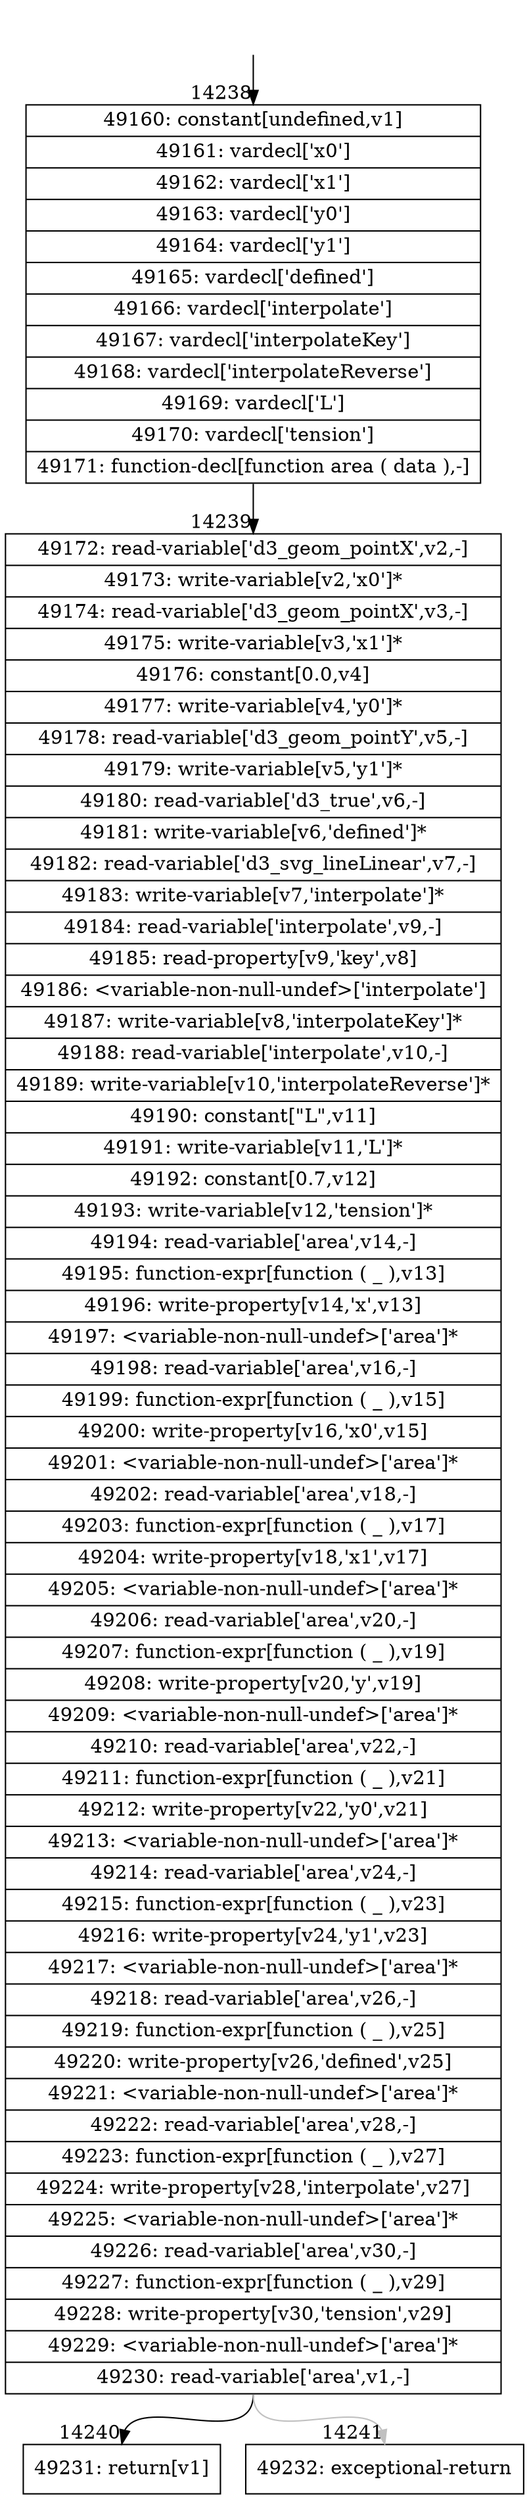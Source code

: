 digraph {
rankdir="TD"
BB_entry1300[shape=none,label=""];
BB_entry1300 -> BB14238 [tailport=s, headport=n, headlabel="    14238"]
BB14238 [shape=record label="{49160: constant[undefined,v1]|49161: vardecl['x0']|49162: vardecl['x1']|49163: vardecl['y0']|49164: vardecl['y1']|49165: vardecl['defined']|49166: vardecl['interpolate']|49167: vardecl['interpolateKey']|49168: vardecl['interpolateReverse']|49169: vardecl['L']|49170: vardecl['tension']|49171: function-decl[function area ( data ),-]}" ] 
BB14238 -> BB14239 [tailport=s, headport=n, headlabel="      14239"]
BB14239 [shape=record label="{49172: read-variable['d3_geom_pointX',v2,-]|49173: write-variable[v2,'x0']*|49174: read-variable['d3_geom_pointX',v3,-]|49175: write-variable[v3,'x1']*|49176: constant[0.0,v4]|49177: write-variable[v4,'y0']*|49178: read-variable['d3_geom_pointY',v5,-]|49179: write-variable[v5,'y1']*|49180: read-variable['d3_true',v6,-]|49181: write-variable[v6,'defined']*|49182: read-variable['d3_svg_lineLinear',v7,-]|49183: write-variable[v7,'interpolate']*|49184: read-variable['interpolate',v9,-]|49185: read-property[v9,'key',v8]|49186: \<variable-non-null-undef\>['interpolate']|49187: write-variable[v8,'interpolateKey']*|49188: read-variable['interpolate',v10,-]|49189: write-variable[v10,'interpolateReverse']*|49190: constant[\"L\",v11]|49191: write-variable[v11,'L']*|49192: constant[0.7,v12]|49193: write-variable[v12,'tension']*|49194: read-variable['area',v14,-]|49195: function-expr[function ( _ ),v13]|49196: write-property[v14,'x',v13]|49197: \<variable-non-null-undef\>['area']*|49198: read-variable['area',v16,-]|49199: function-expr[function ( _ ),v15]|49200: write-property[v16,'x0',v15]|49201: \<variable-non-null-undef\>['area']*|49202: read-variable['area',v18,-]|49203: function-expr[function ( _ ),v17]|49204: write-property[v18,'x1',v17]|49205: \<variable-non-null-undef\>['area']*|49206: read-variable['area',v20,-]|49207: function-expr[function ( _ ),v19]|49208: write-property[v20,'y',v19]|49209: \<variable-non-null-undef\>['area']*|49210: read-variable['area',v22,-]|49211: function-expr[function ( _ ),v21]|49212: write-property[v22,'y0',v21]|49213: \<variable-non-null-undef\>['area']*|49214: read-variable['area',v24,-]|49215: function-expr[function ( _ ),v23]|49216: write-property[v24,'y1',v23]|49217: \<variable-non-null-undef\>['area']*|49218: read-variable['area',v26,-]|49219: function-expr[function ( _ ),v25]|49220: write-property[v26,'defined',v25]|49221: \<variable-non-null-undef\>['area']*|49222: read-variable['area',v28,-]|49223: function-expr[function ( _ ),v27]|49224: write-property[v28,'interpolate',v27]|49225: \<variable-non-null-undef\>['area']*|49226: read-variable['area',v30,-]|49227: function-expr[function ( _ ),v29]|49228: write-property[v30,'tension',v29]|49229: \<variable-non-null-undef\>['area']*|49230: read-variable['area',v1,-]}" ] 
BB14239 -> BB14240 [tailport=s, headport=n, headlabel="      14240"]
BB14239 -> BB14241 [tailport=s, headport=n, color=gray, headlabel="      14241"]
BB14240 [shape=record label="{49231: return[v1]}" ] 
BB14241 [shape=record label="{49232: exceptional-return}" ] 
//#$~ 8422
}
